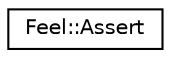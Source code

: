 digraph "Graphical Class Hierarchy"
{
 // LATEX_PDF_SIZE
  edge [fontname="Helvetica",fontsize="10",labelfontname="Helvetica",labelfontsize="10"];
  node [fontname="Helvetica",fontsize="10",shape=record];
  rankdir="LR";
  Node0 [label="Feel::Assert",height=0.2,width=0.4,color="black", fillcolor="white", style="filled",URL="$structFeel_1_1Assert.html",tooltip=" "];
}
